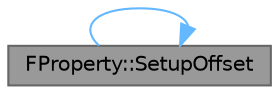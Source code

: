 digraph "FProperty::SetupOffset"
{
 // INTERACTIVE_SVG=YES
 // LATEX_PDF_SIZE
  bgcolor="transparent";
  edge [fontname=Helvetica,fontsize=10,labelfontname=Helvetica,labelfontsize=10];
  node [fontname=Helvetica,fontsize=10,shape=box,height=0.2,width=0.4];
  rankdir="LR";
  Node1 [id="Node000001",label="FProperty::SetupOffset",height=0.2,width=0.4,color="gray40", fillcolor="grey60", style="filled", fontcolor="black",tooltip="Set the alignment offset for this property."];
  Node1 -> Node1 [id="edge1_Node000001_Node000001",color="steelblue1",style="solid",tooltip=" "];
}
